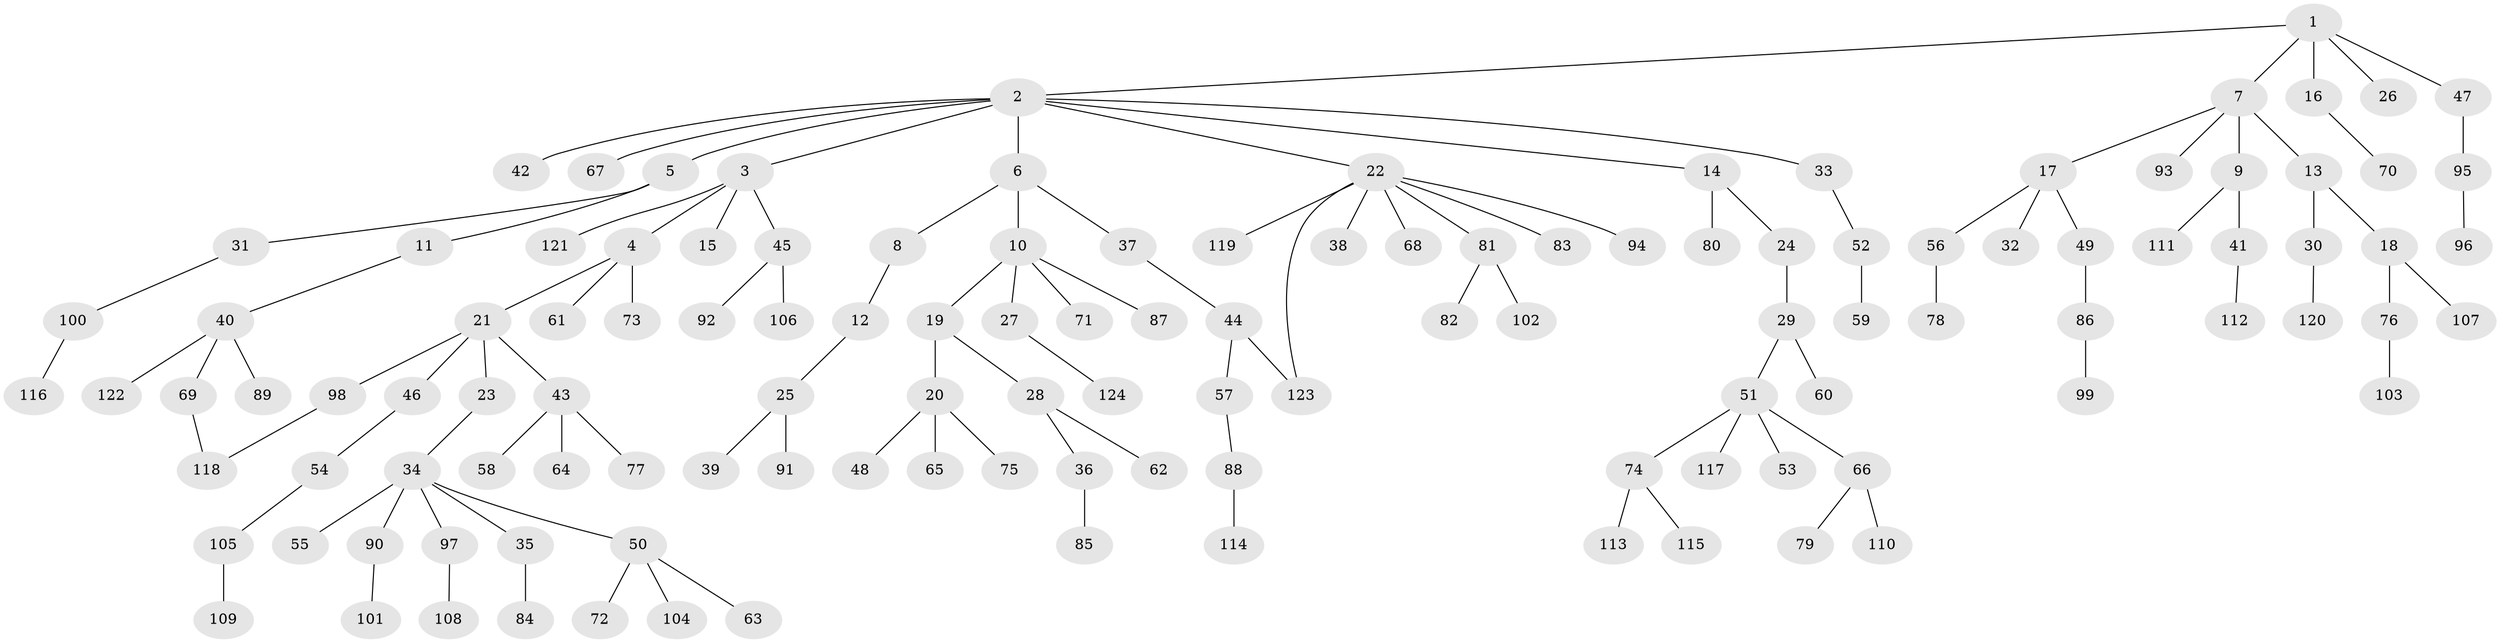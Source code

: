 // coarse degree distribution, {4: 0.07058823529411765, 10: 0.011764705882352941, 3: 0.08235294117647059, 6: 0.03529411764705882, 2: 0.21176470588235294, 7: 0.011764705882352941, 8: 0.011764705882352941, 1: 0.5647058823529412}
// Generated by graph-tools (version 1.1) at 2025/23/03/03/25 07:23:30]
// undirected, 124 vertices, 125 edges
graph export_dot {
graph [start="1"]
  node [color=gray90,style=filled];
  1;
  2;
  3;
  4;
  5;
  6;
  7;
  8;
  9;
  10;
  11;
  12;
  13;
  14;
  15;
  16;
  17;
  18;
  19;
  20;
  21;
  22;
  23;
  24;
  25;
  26;
  27;
  28;
  29;
  30;
  31;
  32;
  33;
  34;
  35;
  36;
  37;
  38;
  39;
  40;
  41;
  42;
  43;
  44;
  45;
  46;
  47;
  48;
  49;
  50;
  51;
  52;
  53;
  54;
  55;
  56;
  57;
  58;
  59;
  60;
  61;
  62;
  63;
  64;
  65;
  66;
  67;
  68;
  69;
  70;
  71;
  72;
  73;
  74;
  75;
  76;
  77;
  78;
  79;
  80;
  81;
  82;
  83;
  84;
  85;
  86;
  87;
  88;
  89;
  90;
  91;
  92;
  93;
  94;
  95;
  96;
  97;
  98;
  99;
  100;
  101;
  102;
  103;
  104;
  105;
  106;
  107;
  108;
  109;
  110;
  111;
  112;
  113;
  114;
  115;
  116;
  117;
  118;
  119;
  120;
  121;
  122;
  123;
  124;
  1 -- 2;
  1 -- 7;
  1 -- 16;
  1 -- 26;
  1 -- 47;
  2 -- 3;
  2 -- 5;
  2 -- 6;
  2 -- 14;
  2 -- 22;
  2 -- 33;
  2 -- 42;
  2 -- 67;
  3 -- 4;
  3 -- 15;
  3 -- 45;
  3 -- 121;
  4 -- 21;
  4 -- 61;
  4 -- 73;
  5 -- 11;
  5 -- 31;
  6 -- 8;
  6 -- 10;
  6 -- 37;
  7 -- 9;
  7 -- 13;
  7 -- 17;
  7 -- 93;
  8 -- 12;
  9 -- 41;
  9 -- 111;
  10 -- 19;
  10 -- 27;
  10 -- 71;
  10 -- 87;
  11 -- 40;
  12 -- 25;
  13 -- 18;
  13 -- 30;
  14 -- 24;
  14 -- 80;
  16 -- 70;
  17 -- 32;
  17 -- 49;
  17 -- 56;
  18 -- 76;
  18 -- 107;
  19 -- 20;
  19 -- 28;
  20 -- 48;
  20 -- 65;
  20 -- 75;
  21 -- 23;
  21 -- 43;
  21 -- 46;
  21 -- 98;
  22 -- 38;
  22 -- 68;
  22 -- 81;
  22 -- 83;
  22 -- 94;
  22 -- 119;
  22 -- 123;
  23 -- 34;
  24 -- 29;
  25 -- 39;
  25 -- 91;
  27 -- 124;
  28 -- 36;
  28 -- 62;
  29 -- 51;
  29 -- 60;
  30 -- 120;
  31 -- 100;
  33 -- 52;
  34 -- 35;
  34 -- 50;
  34 -- 55;
  34 -- 90;
  34 -- 97;
  35 -- 84;
  36 -- 85;
  37 -- 44;
  40 -- 69;
  40 -- 89;
  40 -- 122;
  41 -- 112;
  43 -- 58;
  43 -- 64;
  43 -- 77;
  44 -- 57;
  44 -- 123;
  45 -- 92;
  45 -- 106;
  46 -- 54;
  47 -- 95;
  49 -- 86;
  50 -- 63;
  50 -- 72;
  50 -- 104;
  51 -- 53;
  51 -- 66;
  51 -- 74;
  51 -- 117;
  52 -- 59;
  54 -- 105;
  56 -- 78;
  57 -- 88;
  66 -- 79;
  66 -- 110;
  69 -- 118;
  74 -- 113;
  74 -- 115;
  76 -- 103;
  81 -- 82;
  81 -- 102;
  86 -- 99;
  88 -- 114;
  90 -- 101;
  95 -- 96;
  97 -- 108;
  98 -- 118;
  100 -- 116;
  105 -- 109;
}
